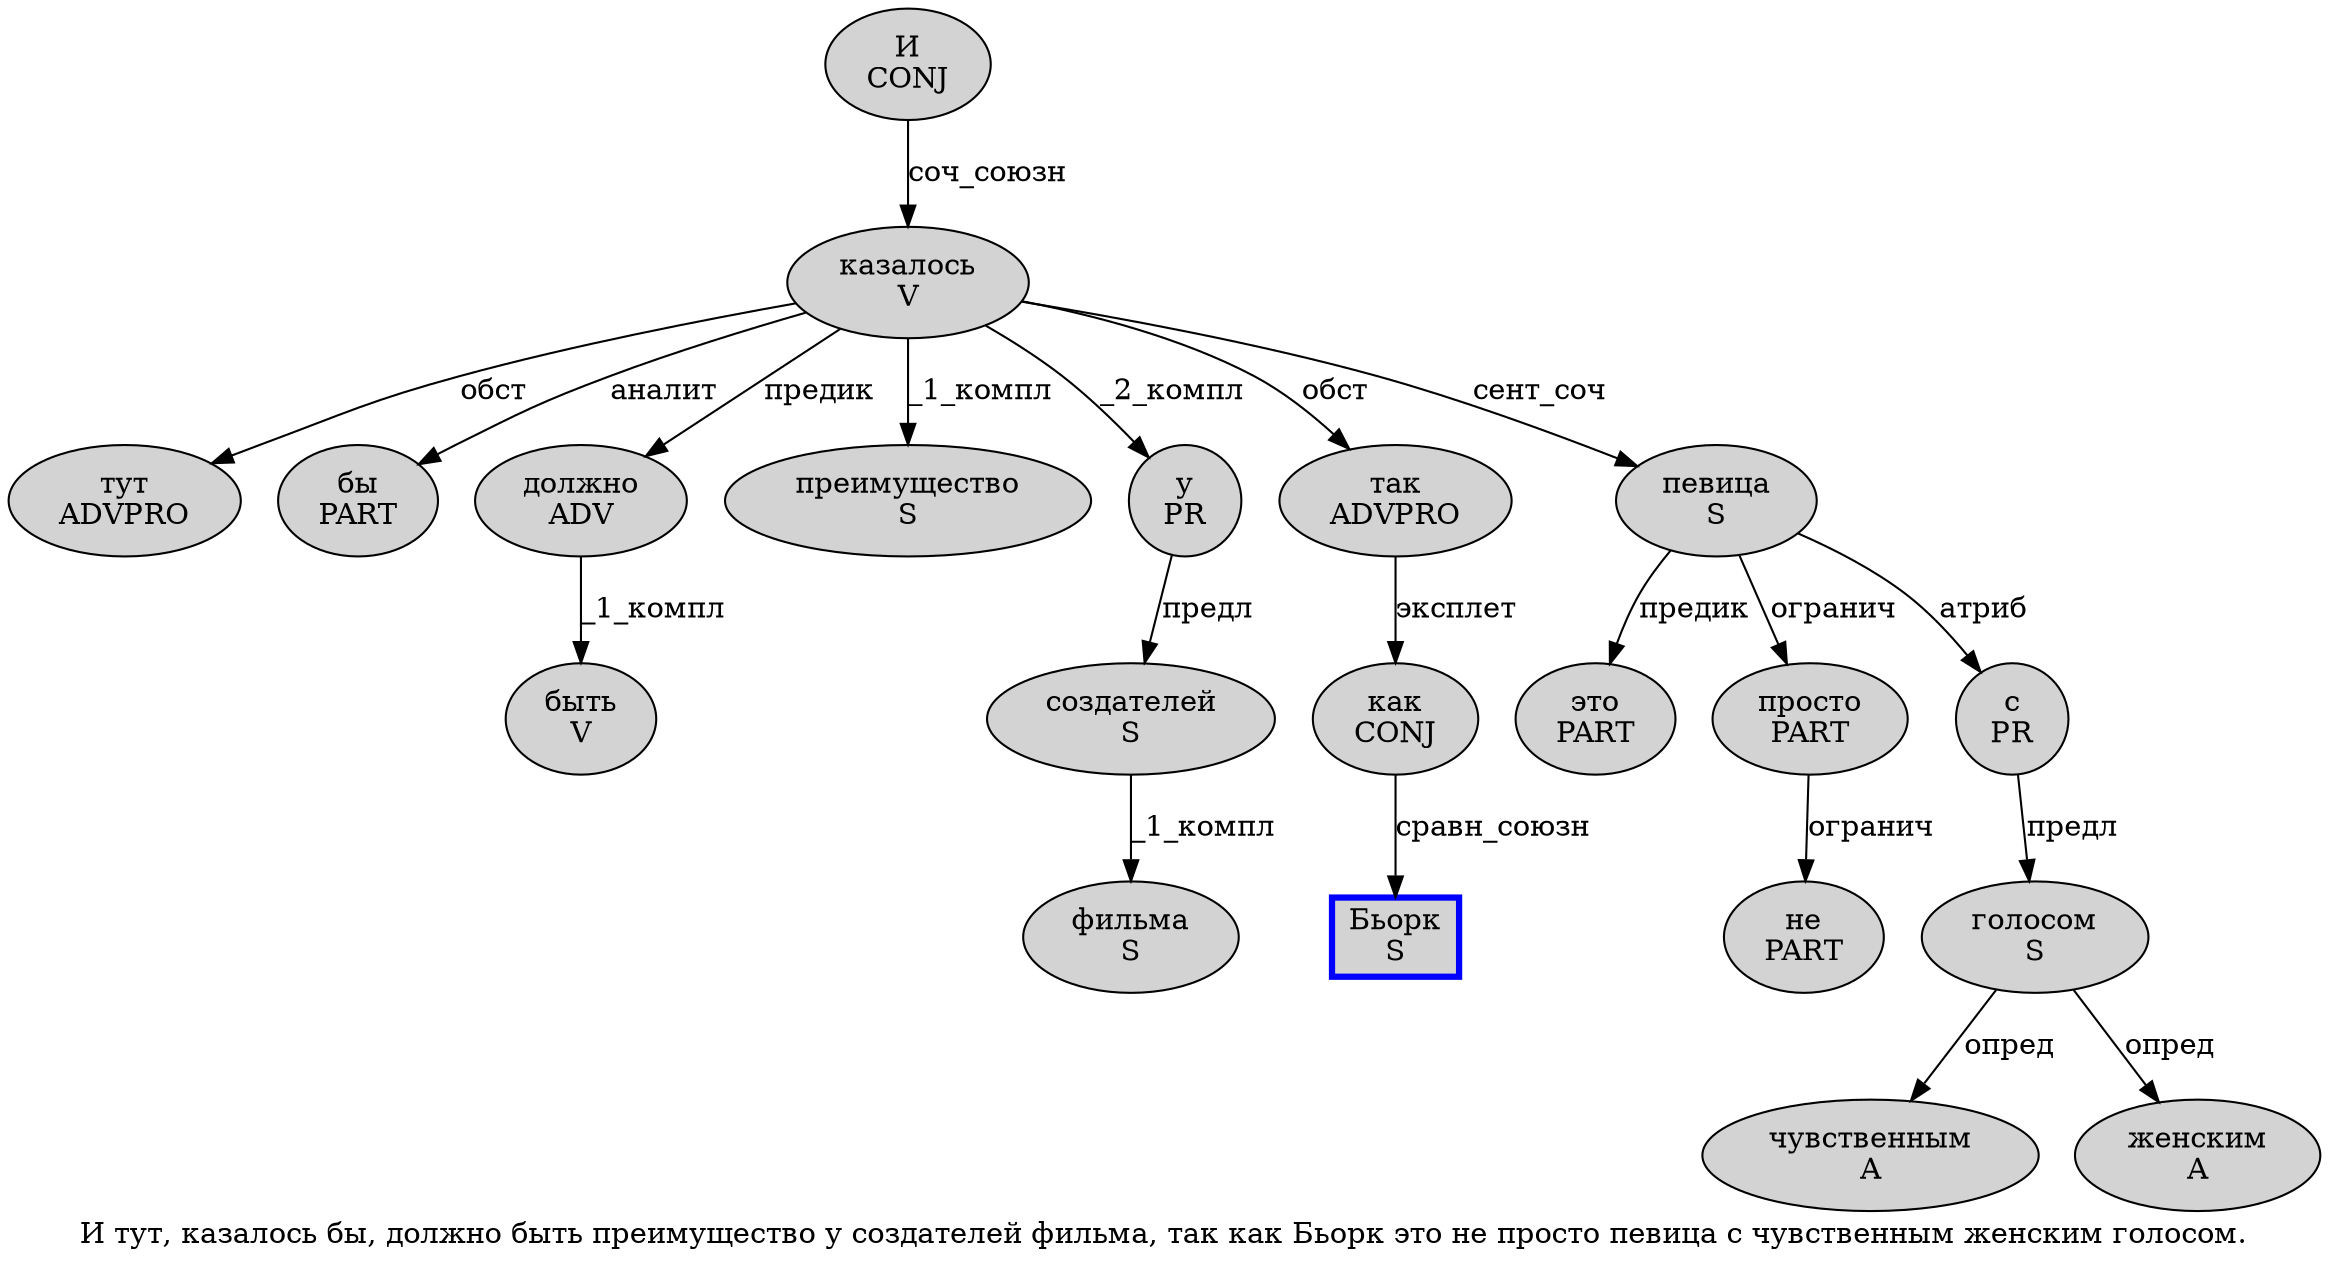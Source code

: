 digraph SENTENCE_2365 {
	graph [label="И тут, казалось бы, должно быть преимущество у создателей фильма, так как Бьорк это не просто певица с чувственным женским голосом."]
	node [style=filled]
		0 [label="И
CONJ" color="" fillcolor=lightgray penwidth=1 shape=ellipse]
		1 [label="тут
ADVPRO" color="" fillcolor=lightgray penwidth=1 shape=ellipse]
		3 [label="казалось
V" color="" fillcolor=lightgray penwidth=1 shape=ellipse]
		4 [label="бы
PART" color="" fillcolor=lightgray penwidth=1 shape=ellipse]
		6 [label="должно
ADV" color="" fillcolor=lightgray penwidth=1 shape=ellipse]
		7 [label="быть
V" color="" fillcolor=lightgray penwidth=1 shape=ellipse]
		8 [label="преимущество
S" color="" fillcolor=lightgray penwidth=1 shape=ellipse]
		9 [label="у
PR" color="" fillcolor=lightgray penwidth=1 shape=ellipse]
		10 [label="создателей
S" color="" fillcolor=lightgray penwidth=1 shape=ellipse]
		11 [label="фильма
S" color="" fillcolor=lightgray penwidth=1 shape=ellipse]
		13 [label="так
ADVPRO" color="" fillcolor=lightgray penwidth=1 shape=ellipse]
		14 [label="как
CONJ" color="" fillcolor=lightgray penwidth=1 shape=ellipse]
		15 [label="Бьорк
S" color=blue fillcolor=lightgray penwidth=3 shape=box]
		16 [label="это
PART" color="" fillcolor=lightgray penwidth=1 shape=ellipse]
		17 [label="не
PART" color="" fillcolor=lightgray penwidth=1 shape=ellipse]
		18 [label="просто
PART" color="" fillcolor=lightgray penwidth=1 shape=ellipse]
		19 [label="певица
S" color="" fillcolor=lightgray penwidth=1 shape=ellipse]
		20 [label="с
PR" color="" fillcolor=lightgray penwidth=1 shape=ellipse]
		21 [label="чувственным
A" color="" fillcolor=lightgray penwidth=1 shape=ellipse]
		22 [label="женским
A" color="" fillcolor=lightgray penwidth=1 shape=ellipse]
		23 [label="голосом
S" color="" fillcolor=lightgray penwidth=1 shape=ellipse]
			9 -> 10 [label="предл"]
			0 -> 3 [label="соч_союзн"]
			14 -> 15 [label="сравн_союзн"]
			6 -> 7 [label="_1_компл"]
			10 -> 11 [label="_1_компл"]
			19 -> 16 [label="предик"]
			19 -> 18 [label="огранич"]
			19 -> 20 [label="атриб"]
			20 -> 23 [label="предл"]
			23 -> 21 [label="опред"]
			23 -> 22 [label="опред"]
			18 -> 17 [label="огранич"]
			3 -> 1 [label="обст"]
			3 -> 4 [label="аналит"]
			3 -> 6 [label="предик"]
			3 -> 8 [label="_1_компл"]
			3 -> 9 [label="_2_компл"]
			3 -> 13 [label="обст"]
			3 -> 19 [label="сент_соч"]
			13 -> 14 [label="эксплет"]
}